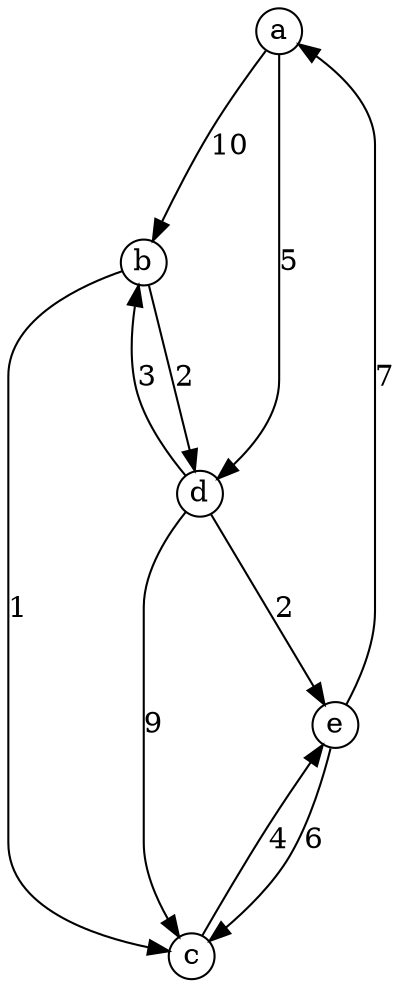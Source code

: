 digraph g{
a->b[minlen=2,label=10];
a->d[minlen=2,label=5];
b->c[minlen=2,label=1];
b->d[minlen=2,label=2];
c->e[minlen=2,label=4];
d->b[minlen=2,label=3];
d->c[minlen=2,label=9];
d->e[minlen=2,label=2];
e->a[minlen=2,label=7];
e->c[minlen=2,label=6];
a[fixedsize=true, width=0.3, height=0.3];
b[fixedsize=true, width=0.3, height=0.3];
c[fixedsize=true, width=0.3, height=0.3];
d[fixedsize=true, width=0.3, height=0.3];
e[fixedsize=true, width=0.3, height=0.3];

}
